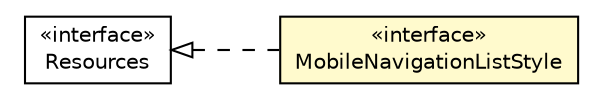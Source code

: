 #!/usr/local/bin/dot
#
# Class diagram 
# Generated by UMLGraph version R5_6-24-gf6e263 (http://www.umlgraph.org/)
#

digraph G {
	edge [fontname="Helvetica",fontsize=10,labelfontname="Helvetica",labelfontsize=10];
	node [fontname="Helvetica",fontsize=10,shape=plaintext];
	nodesep=0.25;
	ranksep=0.5;
	rankdir=LR;
	// com.gwtplatform.carstore.client.resources.MobileNavigationListStyle
	c254381 [label=<<table title="com.gwtplatform.carstore.client.resources.MobileNavigationListStyle" border="0" cellborder="1" cellspacing="0" cellpadding="2" port="p" bgcolor="lemonChiffon" href="./MobileNavigationListStyle.html">
		<tr><td><table border="0" cellspacing="0" cellpadding="1">
<tr><td align="center" balign="center"> &#171;interface&#187; </td></tr>
<tr><td align="center" balign="center"> MobileNavigationListStyle </td></tr>
		</table></td></tr>
		</table>>, URL="./MobileNavigationListStyle.html", fontname="Helvetica", fontcolor="black", fontsize=10.0];
	//com.gwtplatform.carstore.client.resources.MobileNavigationListStyle implements com.google.gwt.user.cellview.client.CellList.Resources
	c254465:p -> c254381:p [dir=back,arrowtail=empty,style=dashed];
	// com.google.gwt.user.cellview.client.CellList.Resources
	c254465 [label=<<table title="com.google.gwt.user.cellview.client.CellList.Resources" border="0" cellborder="1" cellspacing="0" cellpadding="2" port="p">
		<tr><td><table border="0" cellspacing="0" cellpadding="1">
<tr><td align="center" balign="center"> &#171;interface&#187; </td></tr>
<tr><td align="center" balign="center"> Resources </td></tr>
		</table></td></tr>
		</table>>, URL="null", fontname="Helvetica", fontcolor="black", fontsize=10.0];
}

